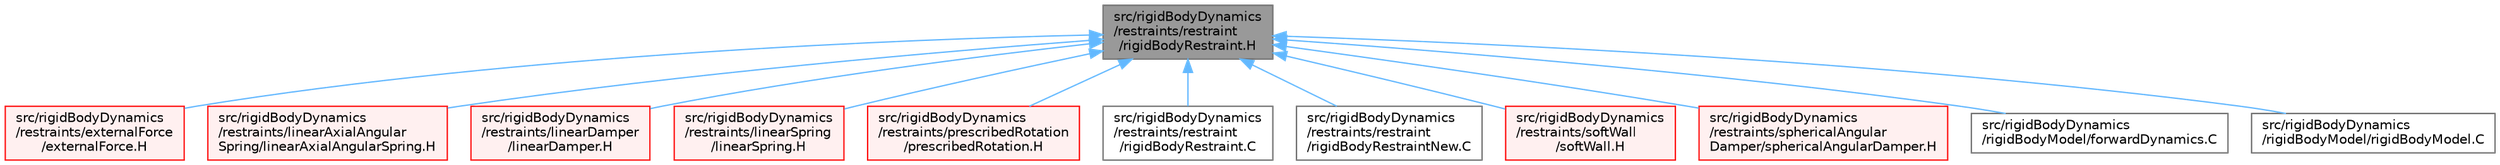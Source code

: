 digraph "src/rigidBodyDynamics/restraints/restraint/rigidBodyRestraint.H"
{
 // LATEX_PDF_SIZE
  bgcolor="transparent";
  edge [fontname=Helvetica,fontsize=10,labelfontname=Helvetica,labelfontsize=10];
  node [fontname=Helvetica,fontsize=10,shape=box,height=0.2,width=0.4];
  Node1 [id="Node000001",label="src/rigidBodyDynamics\l/restraints/restraint\l/rigidBodyRestraint.H",height=0.2,width=0.4,color="gray40", fillcolor="grey60", style="filled", fontcolor="black",tooltip=" "];
  Node1 -> Node2 [id="edge1_Node000001_Node000002",dir="back",color="steelblue1",style="solid",tooltip=" "];
  Node2 [id="Node000002",label="src/rigidBodyDynamics\l/restraints/externalForce\l/externalForce.H",height=0.2,width=0.4,color="red", fillcolor="#FFF0F0", style="filled",URL="$externalForce_8H.html",tooltip=" "];
  Node1 -> Node4 [id="edge2_Node000001_Node000004",dir="back",color="steelblue1",style="solid",tooltip=" "];
  Node4 [id="Node000004",label="src/rigidBodyDynamics\l/restraints/linearAxialAngular\lSpring/linearAxialAngularSpring.H",height=0.2,width=0.4,color="red", fillcolor="#FFF0F0", style="filled",URL="$rigidBodyDynamics_2restraints_2linearAxialAngularSpring_2linearAxialAngularSpring_8H.html",tooltip=" "];
  Node1 -> Node6 [id="edge3_Node000001_Node000006",dir="back",color="steelblue1",style="solid",tooltip=" "];
  Node6 [id="Node000006",label="src/rigidBodyDynamics\l/restraints/linearDamper\l/linearDamper.H",height=0.2,width=0.4,color="red", fillcolor="#FFF0F0", style="filled",URL="$rigidBodyDynamics_2restraints_2linearDamper_2linearDamper_8H.html",tooltip=" "];
  Node1 -> Node8 [id="edge4_Node000001_Node000008",dir="back",color="steelblue1",style="solid",tooltip=" "];
  Node8 [id="Node000008",label="src/rigidBodyDynamics\l/restraints/linearSpring\l/linearSpring.H",height=0.2,width=0.4,color="red", fillcolor="#FFF0F0", style="filled",URL="$rigidBodyDynamics_2restraints_2linearSpring_2linearSpring_8H.html",tooltip=" "];
  Node1 -> Node10 [id="edge5_Node000001_Node000010",dir="back",color="steelblue1",style="solid",tooltip=" "];
  Node10 [id="Node000010",label="src/rigidBodyDynamics\l/restraints/prescribedRotation\l/prescribedRotation.H",height=0.2,width=0.4,color="red", fillcolor="#FFF0F0", style="filled",URL="$prescribedRotation_8H.html",tooltip=" "];
  Node1 -> Node12 [id="edge6_Node000001_Node000012",dir="back",color="steelblue1",style="solid",tooltip=" "];
  Node12 [id="Node000012",label="src/rigidBodyDynamics\l/restraints/restraint\l/rigidBodyRestraint.C",height=0.2,width=0.4,color="grey40", fillcolor="white", style="filled",URL="$rigidBodyRestraint_8C.html",tooltip=" "];
  Node1 -> Node13 [id="edge7_Node000001_Node000013",dir="back",color="steelblue1",style="solid",tooltip=" "];
  Node13 [id="Node000013",label="src/rigidBodyDynamics\l/restraints/restraint\l/rigidBodyRestraintNew.C",height=0.2,width=0.4,color="grey40", fillcolor="white", style="filled",URL="$rigidBodyRestraintNew_8C.html",tooltip=" "];
  Node1 -> Node14 [id="edge8_Node000001_Node000014",dir="back",color="steelblue1",style="solid",tooltip=" "];
  Node14 [id="Node000014",label="src/rigidBodyDynamics\l/restraints/softWall\l/softWall.H",height=0.2,width=0.4,color="red", fillcolor="#FFF0F0", style="filled",URL="$rigidBodyDynamics_2restraints_2softWall_2softWall_8H.html",tooltip=" "];
  Node1 -> Node16 [id="edge9_Node000001_Node000016",dir="back",color="steelblue1",style="solid",tooltip=" "];
  Node16 [id="Node000016",label="src/rigidBodyDynamics\l/restraints/sphericalAngular\lDamper/sphericalAngularDamper.H",height=0.2,width=0.4,color="red", fillcolor="#FFF0F0", style="filled",URL="$rigidBodyDynamics_2restraints_2sphericalAngularDamper_2sphericalAngularDamper_8H.html",tooltip=" "];
  Node1 -> Node18 [id="edge10_Node000001_Node000018",dir="back",color="steelblue1",style="solid",tooltip=" "];
  Node18 [id="Node000018",label="src/rigidBodyDynamics\l/rigidBodyModel/forwardDynamics.C",height=0.2,width=0.4,color="grey40", fillcolor="white", style="filled",URL="$forwardDynamics_8C.html",tooltip=" "];
  Node1 -> Node19 [id="edge11_Node000001_Node000019",dir="back",color="steelblue1",style="solid",tooltip=" "];
  Node19 [id="Node000019",label="src/rigidBodyDynamics\l/rigidBodyModel/rigidBodyModel.C",height=0.2,width=0.4,color="grey40", fillcolor="white", style="filled",URL="$rigidBodyModel_8C.html",tooltip=" "];
}
